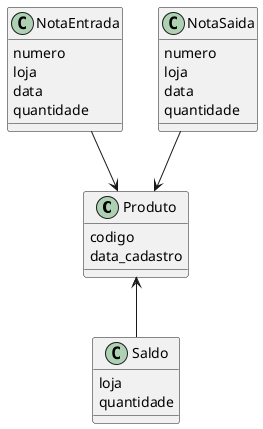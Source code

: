 @startuml
class Produto{
	codigo
	data_cadastro
}

class NotaEntrada{
	numero
	loja
	data
	quantidade	
}

class NotaSaida{
	numero
	loja
	data
	quantidade	
}

class Saldo{
	loja
	quantidade
}

NotaEntrada	-->	Produto
NotaSaida	-->	Produto
Saldo		-u->	Produto
@enduml
